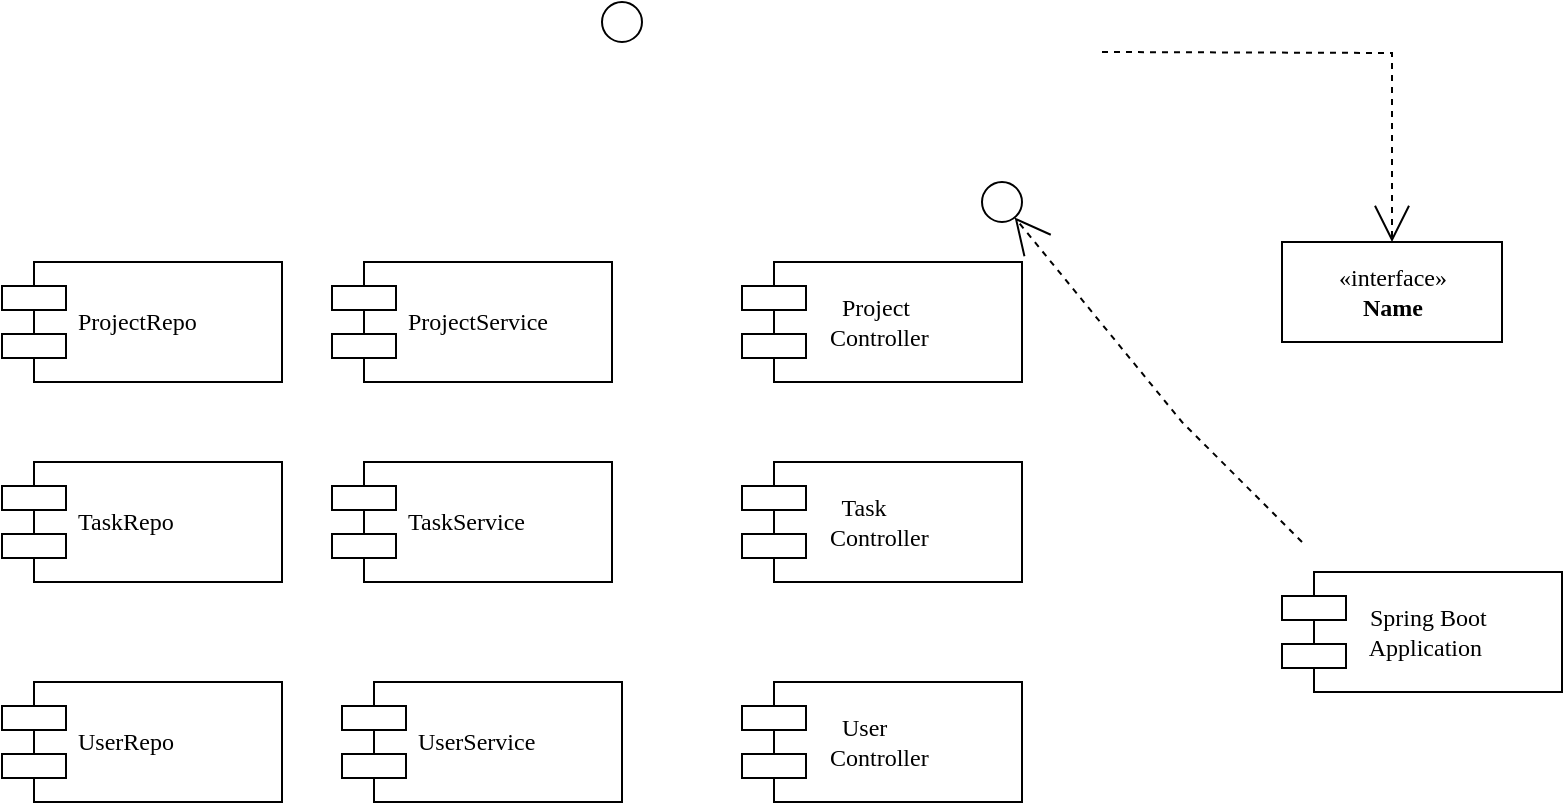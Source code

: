 <mxfile version="22.1.11" type="github">
  <diagram name="Page-1" id="5f0bae14-7c28-e335-631c-24af17079c00">
    <mxGraphModel dx="866" dy="585" grid="1" gridSize="10" guides="1" tooltips="1" connect="1" arrows="1" fold="1" page="1" pageScale="1" pageWidth="1100" pageHeight="850" background="none" math="0" shadow="0">
      <root>
        <mxCell id="0" />
        <mxCell id="1" parent="0" />
        <mxCell id="39150e848f15840c-6" value="" style="ellipse;whiteSpace=wrap;html=1;rounded=0;shadow=0;comic=0;labelBackgroundColor=none;strokeWidth=1;fontFamily=Verdana;fontSize=12;align=center;" parent="1" vertex="1">
          <mxGeometry x="430" y="140" width="20" height="20" as="geometry" />
        </mxCell>
        <mxCell id="39150e848f15840c-8" value="&amp;laquo;interface&amp;raquo;&lt;br&gt;&lt;b&gt;Name&lt;/b&gt;" style="html=1;rounded=0;shadow=0;comic=0;labelBackgroundColor=none;strokeWidth=1;fontFamily=Verdana;fontSize=12;align=center;" parent="1" vertex="1">
          <mxGeometry x="770" y="260" width="110" height="50" as="geometry" />
        </mxCell>
        <mxCell id="39150e848f15840c-9" value="" style="ellipse;whiteSpace=wrap;html=1;rounded=0;shadow=0;comic=0;labelBackgroundColor=none;strokeWidth=1;fontFamily=Verdana;fontSize=12;align=center;" parent="1" vertex="1">
          <mxGeometry x="620" y="230" width="20" height="20" as="geometry" />
        </mxCell>
        <mxCell id="39150e848f15840c-12" style="edgeStyle=none;rounded=0;html=1;dashed=1;labelBackgroundColor=none;startArrow=none;startFill=0;startSize=8;endArrow=open;endFill=0;endSize=16;fontFamily=Verdana;fontSize=12;" parent="1" target="39150e848f15840c-9" edge="1">
          <mxGeometry relative="1" as="geometry">
            <mxPoint x="780" y="410" as="sourcePoint" />
            <Array as="points">
              <mxPoint x="720" y="350" />
            </Array>
          </mxGeometry>
        </mxCell>
        <mxCell id="39150e848f15840c-16" style="edgeStyle=orthogonalEdgeStyle;rounded=0;html=1;dashed=1;labelBackgroundColor=none;startArrow=none;startFill=0;startSize=8;endArrow=open;endFill=0;endSize=16;fontFamily=Verdana;fontSize=12;" parent="1" target="39150e848f15840c-8" edge="1">
          <mxGeometry relative="1" as="geometry">
            <mxPoint x="680" y="165" as="sourcePoint" />
          </mxGeometry>
        </mxCell>
        <mxCell id="851ny4CZa2IKojkjrDiW-1" value="ProjectService" style="shape=component;align=left;spacingLeft=36;rounded=0;shadow=0;comic=0;labelBackgroundColor=none;strokeWidth=1;fontFamily=Verdana;fontSize=12;html=1;" vertex="1" parent="1">
          <mxGeometry x="295" y="270" width="140" height="60" as="geometry" />
        </mxCell>
        <mxCell id="851ny4CZa2IKojkjrDiW-4" value="TaskService" style="shape=component;align=left;spacingLeft=36;rounded=0;shadow=0;comic=0;labelBackgroundColor=none;strokeWidth=1;fontFamily=Verdana;fontSize=12;html=1;" vertex="1" parent="1">
          <mxGeometry x="295" y="370" width="140" height="60" as="geometry" />
        </mxCell>
        <mxCell id="851ny4CZa2IKojkjrDiW-5" value="UserService" style="shape=component;align=left;spacingLeft=36;rounded=0;shadow=0;comic=0;labelBackgroundColor=none;strokeWidth=1;fontFamily=Verdana;fontSize=12;html=1;" vertex="1" parent="1">
          <mxGeometry x="300" y="480" width="140" height="60" as="geometry" />
        </mxCell>
        <mxCell id="851ny4CZa2IKojkjrDiW-6" value="&lt;div style=&quot;&quot;&gt;&lt;span style=&quot;background-color: initial;&quot;&gt;&amp;nbsp; &amp;nbsp; Project&lt;/span&gt;&lt;/div&gt;&amp;nbsp; Controller" style="shape=component;align=left;spacingLeft=36;rounded=0;shadow=0;comic=0;labelBackgroundColor=none;strokeWidth=1;fontFamily=Verdana;fontSize=12;html=1;" vertex="1" parent="1">
          <mxGeometry x="500" y="270" width="140" height="60" as="geometry" />
        </mxCell>
        <mxCell id="851ny4CZa2IKojkjrDiW-10" value="&lt;div style=&quot;&quot;&gt;&lt;span style=&quot;background-color: initial;&quot;&gt;&amp;nbsp; &amp;nbsp; Task&lt;/span&gt;&lt;/div&gt;&amp;nbsp; Controller" style="shape=component;align=left;spacingLeft=36;rounded=0;shadow=0;comic=0;labelBackgroundColor=none;strokeWidth=1;fontFamily=Verdana;fontSize=12;html=1;" vertex="1" parent="1">
          <mxGeometry x="500" y="370" width="140" height="60" as="geometry" />
        </mxCell>
        <mxCell id="851ny4CZa2IKojkjrDiW-11" value="&lt;div style=&quot;&quot;&gt;&lt;span style=&quot;background-color: initial;&quot;&gt;&amp;nbsp; &amp;nbsp; User&lt;/span&gt;&lt;/div&gt;&amp;nbsp; Controller" style="shape=component;align=left;spacingLeft=36;rounded=0;shadow=0;comic=0;labelBackgroundColor=none;strokeWidth=1;fontFamily=Verdana;fontSize=12;html=1;" vertex="1" parent="1">
          <mxGeometry x="500" y="480" width="140" height="60" as="geometry" />
        </mxCell>
        <mxCell id="851ny4CZa2IKojkjrDiW-12" value="&amp;nbsp; Spring Boot &lt;br&gt;&amp;nbsp; Application&lt;div style=&quot;&quot;&gt;&lt;/div&gt;" style="shape=component;align=left;spacingLeft=36;rounded=0;shadow=0;comic=0;labelBackgroundColor=none;strokeWidth=1;fontFamily=Verdana;fontSize=12;html=1;" vertex="1" parent="1">
          <mxGeometry x="770" y="425" width="140" height="60" as="geometry" />
        </mxCell>
        <mxCell id="851ny4CZa2IKojkjrDiW-17" value="ProjectRepo" style="shape=component;align=left;spacingLeft=36;rounded=0;shadow=0;comic=0;labelBackgroundColor=none;strokeWidth=1;fontFamily=Verdana;fontSize=12;html=1;" vertex="1" parent="1">
          <mxGeometry x="130" y="270" width="140" height="60" as="geometry" />
        </mxCell>
        <mxCell id="851ny4CZa2IKojkjrDiW-18" value="TaskRepo" style="shape=component;align=left;spacingLeft=36;rounded=0;shadow=0;comic=0;labelBackgroundColor=none;strokeWidth=1;fontFamily=Verdana;fontSize=12;html=1;" vertex="1" parent="1">
          <mxGeometry x="130" y="370" width="140" height="60" as="geometry" />
        </mxCell>
        <mxCell id="851ny4CZa2IKojkjrDiW-19" value="UserRepo" style="shape=component;align=left;spacingLeft=36;rounded=0;shadow=0;comic=0;labelBackgroundColor=none;strokeWidth=1;fontFamily=Verdana;fontSize=12;html=1;" vertex="1" parent="1">
          <mxGeometry x="130" y="480" width="140" height="60" as="geometry" />
        </mxCell>
      </root>
    </mxGraphModel>
  </diagram>
</mxfile>
